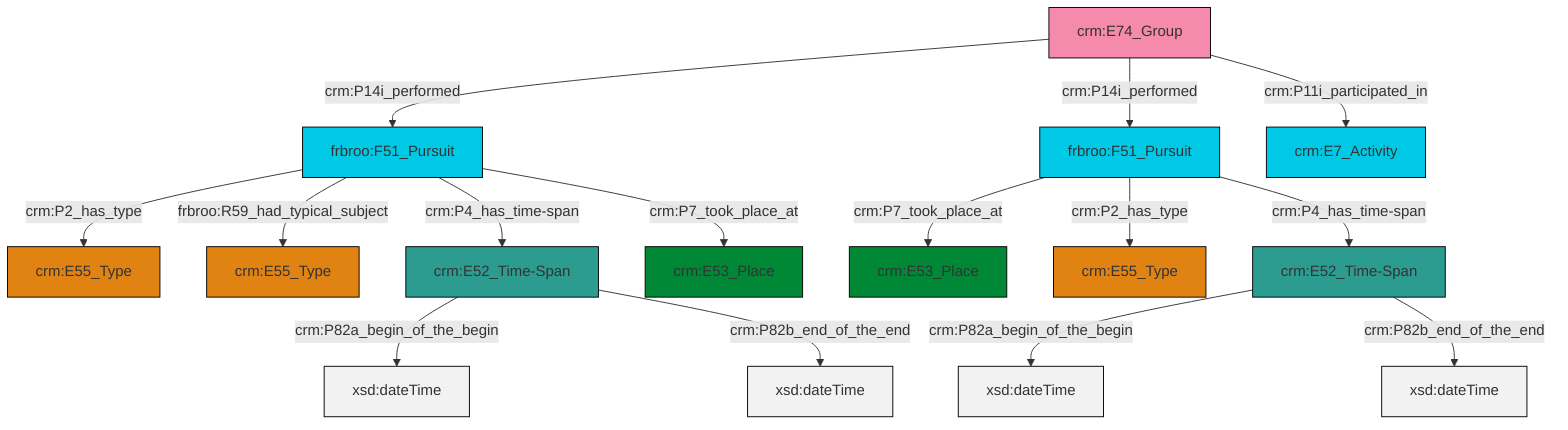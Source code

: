 graph TD
classDef Literal fill:#f2f2f2,stroke:#000000;
classDef CRM_Entity fill:#FFFFFF,stroke:#000000;
classDef Temporal_Entity fill:#00C9E6, stroke:#000000;
classDef Type fill:#E18312, stroke:#000000;
classDef Time-Span fill:#2C9C91, stroke:#000000;
classDef Appellation fill:#FFEB7F, stroke:#000000;
classDef Place fill:#008836, stroke:#000000;
classDef Persistent_Item fill:#B266B2, stroke:#000000;
classDef Conceptual_Object fill:#FFD700, stroke:#000000;
classDef Physical_Thing fill:#D2B48C, stroke:#000000;
classDef Actor fill:#f58aad, stroke:#000000;
classDef PC_Classes fill:#4ce600, stroke:#000000;
classDef Multi fill:#cccccc,stroke:#000000;

6["crm:E52_Time-Span"]:::Time-Span -->|crm:P82a_begin_of_the_begin| 7[xsd:dateTime]:::Literal
6["crm:E52_Time-Span"]:::Time-Span -->|crm:P82b_end_of_the_end| 13[xsd:dateTime]:::Literal
16["frbroo:F51_Pursuit"]:::Temporal_Entity -->|crm:P7_took_place_at| 9["crm:E53_Place"]:::Place
16["frbroo:F51_Pursuit"]:::Temporal_Entity -->|crm:P2_has_type| 0["crm:E55_Type"]:::Type
14["crm:E52_Time-Span"]:::Time-Span -->|crm:P82a_begin_of_the_begin| 17[xsd:dateTime]:::Literal
18["frbroo:F51_Pursuit"]:::Temporal_Entity -->|crm:P2_has_type| 3["crm:E55_Type"]:::Type
14["crm:E52_Time-Span"]:::Time-Span -->|crm:P82b_end_of_the_end| 22[xsd:dateTime]:::Literal
18["frbroo:F51_Pursuit"]:::Temporal_Entity -->|frbroo:R59_had_typical_subject| 20["crm:E55_Type"]:::Type
16["frbroo:F51_Pursuit"]:::Temporal_Entity -->|crm:P4_has_time-span| 14["crm:E52_Time-Span"]:::Time-Span
26["crm:E74_Group"]:::Actor -->|crm:P14i_performed| 18["frbroo:F51_Pursuit"]:::Temporal_Entity
18["frbroo:F51_Pursuit"]:::Temporal_Entity -->|crm:P4_has_time-span| 6["crm:E52_Time-Span"]:::Time-Span
26["crm:E74_Group"]:::Actor -->|crm:P14i_performed| 16["frbroo:F51_Pursuit"]:::Temporal_Entity
18["frbroo:F51_Pursuit"]:::Temporal_Entity -->|crm:P7_took_place_at| 24["crm:E53_Place"]:::Place
26["crm:E74_Group"]:::Actor -->|crm:P11i_participated_in| 11["crm:E7_Activity"]:::Temporal_Entity